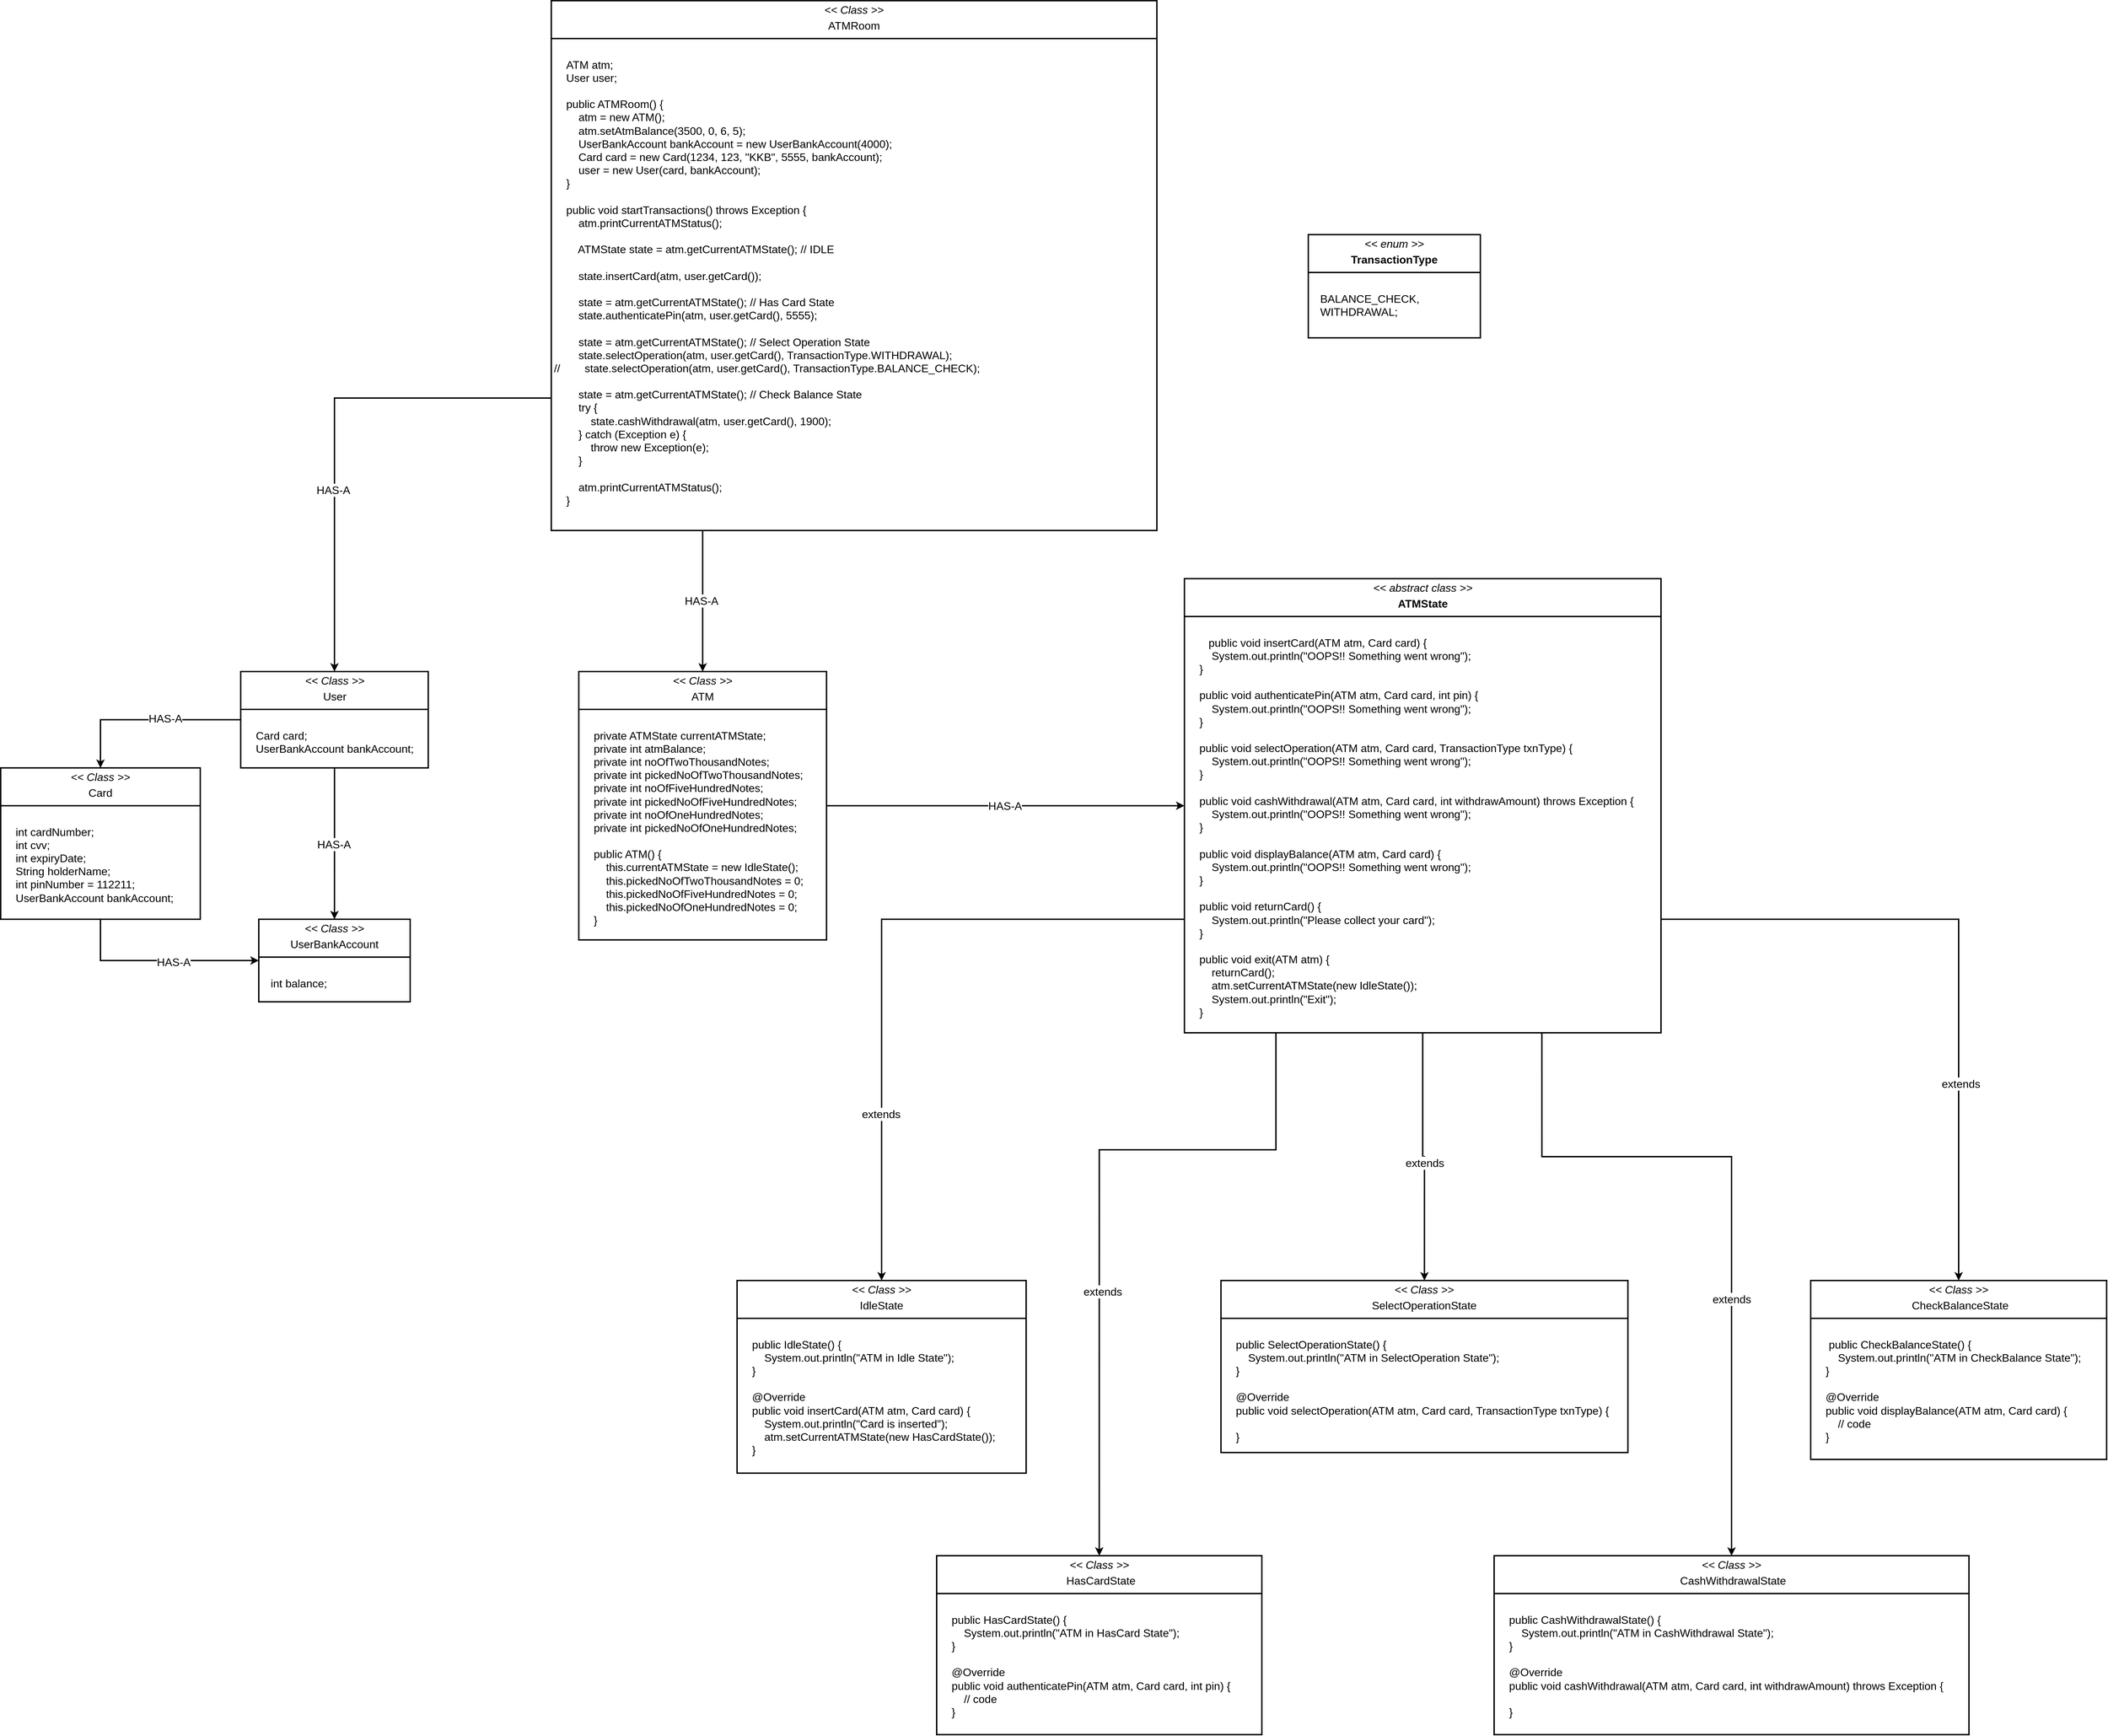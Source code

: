 <mxfile version="26.0.14">
  <diagram name="Page-1" id="IYtyh0dwqmE-jWeg31vf">
    <mxGraphModel dx="4930" dy="4690" grid="1" gridSize="10" guides="1" tooltips="1" connect="1" arrows="1" fold="1" page="1" pageScale="1" pageWidth="850" pageHeight="1100" math="0" shadow="0">
      <root>
        <mxCell id="0" />
        <mxCell id="1" parent="0" />
        <mxCell id="jrWQVswkcVP5t1bEW9uw-39" style="edgeStyle=orthogonalEdgeStyle;rounded=0;orthogonalLoop=1;jettySize=auto;html=1;exitX=1;exitY=0.75;exitDx=0;exitDy=0;strokeWidth=2;fontSize=16;" edge="1" parent="1" source="jrWQVswkcVP5t1bEW9uw-1" target="jrWQVswkcVP5t1bEW9uw-33">
          <mxGeometry relative="1" as="geometry">
            <mxPoint x="2260" y="-90" as="targetPoint" />
          </mxGeometry>
        </mxCell>
        <mxCell id="jrWQVswkcVP5t1bEW9uw-40" value="&lt;span&gt;extends&lt;/span&gt;" style="edgeLabel;html=1;align=center;verticalAlign=middle;resizable=0;points=[];fontSize=16;" vertex="1" connectable="0" parent="jrWQVswkcVP5t1bEW9uw-39">
          <mxGeometry x="0.401" y="3" relative="1" as="geometry">
            <mxPoint y="1" as="offset" />
          </mxGeometry>
        </mxCell>
        <mxCell id="jrWQVswkcVP5t1bEW9uw-1" value="&lt;p style=&quot;margin: 4px 0px 0px; text-align: center;&quot;&gt;&lt;span style=&quot;background-color: initial;&quot;&gt;&lt;font&gt;&lt;i&gt;&amp;lt;&amp;lt; abstract class&amp;nbsp;&amp;gt;&amp;gt;&lt;/i&gt;&lt;/font&gt;&lt;/span&gt;&lt;/p&gt;&lt;p style=&quot;margin: 4px 0px 0px; text-align: center;&quot;&gt;&lt;b&gt;ATMState&lt;/b&gt;&lt;/p&gt;&lt;hr style=&quot;border-style: solid;&quot;&gt;&lt;p style=&quot;margin: 0px 0px 0px 4px;&quot;&gt;&lt;font&gt;&lt;br&gt;&lt;/font&gt;&lt;/p&gt;&lt;p style=&quot;margin: 0px 0px 0px 4px;&quot;&gt;&amp;nbsp; &amp;nbsp;&lt;span style=&quot;background-color: transparent;&quot;&gt;&amp;nbsp;&lt;/span&gt;&lt;span style=&quot;background-color: transparent;&quot;&gt;&amp;nbsp; &amp;nbsp;public void insertCard(ATM atm, Card card) {&lt;/span&gt;&lt;span style=&quot;background-color: transparent;&quot;&gt;&lt;br&gt;&lt;/span&gt;&lt;/p&gt;&lt;p style=&quot;margin: 0px 0px 0px 4px;&quot;&gt;&amp;nbsp; &amp;nbsp; &amp;nbsp; &amp;nbsp; System.out.println(&quot;OOPS!! Something went wrong&quot;);&lt;/p&gt;&lt;p style=&quot;margin: 0px 0px 0px 4px;&quot;&gt;&amp;nbsp; &amp;nbsp; }&lt;/p&gt;&lt;p style=&quot;margin: 0px 0px 0px 4px;&quot;&gt;&lt;br&gt;&lt;/p&gt;&lt;p style=&quot;margin: 0px 0px 0px 4px;&quot;&gt;&amp;nbsp; &amp;nbsp; public void authenticatePin(ATM atm, Card card, int pin) {&lt;/p&gt;&lt;p style=&quot;margin: 0px 0px 0px 4px;&quot;&gt;&amp;nbsp; &amp;nbsp; &amp;nbsp; &amp;nbsp; System.out.println(&quot;OOPS!! Something went wrong&quot;);&lt;/p&gt;&lt;p style=&quot;margin: 0px 0px 0px 4px;&quot;&gt;&amp;nbsp; &amp;nbsp; }&lt;/p&gt;&lt;p style=&quot;margin: 0px 0px 0px 4px;&quot;&gt;&lt;br&gt;&lt;/p&gt;&lt;p style=&quot;margin: 0px 0px 0px 4px;&quot;&gt;&amp;nbsp; &amp;nbsp; public void selectOperation(ATM atm, Card card, TransactionType txnType) {&lt;/p&gt;&lt;p style=&quot;margin: 0px 0px 0px 4px;&quot;&gt;&amp;nbsp; &amp;nbsp; &amp;nbsp; &amp;nbsp; System.out.println(&quot;OOPS!! Something went wrong&quot;);&lt;/p&gt;&lt;p style=&quot;margin: 0px 0px 0px 4px;&quot;&gt;&amp;nbsp; &amp;nbsp; }&lt;/p&gt;&lt;p style=&quot;margin: 0px 0px 0px 4px;&quot;&gt;&lt;br&gt;&lt;/p&gt;&lt;p style=&quot;margin: 0px 0px 0px 4px;&quot;&gt;&amp;nbsp; &amp;nbsp; public void cashWithdrawal(ATM atm, Card card, int withdrawAmount) throws Exception {&lt;/p&gt;&lt;p style=&quot;margin: 0px 0px 0px 4px;&quot;&gt;&amp;nbsp; &amp;nbsp; &amp;nbsp; &amp;nbsp; System.out.println(&quot;OOPS!! Something went wrong&quot;);&lt;/p&gt;&lt;p style=&quot;margin: 0px 0px 0px 4px;&quot;&gt;&amp;nbsp; &amp;nbsp; }&lt;/p&gt;&lt;p style=&quot;margin: 0px 0px 0px 4px;&quot;&gt;&lt;br&gt;&lt;/p&gt;&lt;p style=&quot;margin: 0px 0px 0px 4px;&quot;&gt;&amp;nbsp; &amp;nbsp; public void displayBalance(ATM atm, Card card) {&lt;/p&gt;&lt;p style=&quot;margin: 0px 0px 0px 4px;&quot;&gt;&amp;nbsp; &amp;nbsp; &amp;nbsp; &amp;nbsp; System.out.println(&quot;OOPS!! Something went wrong&quot;);&lt;/p&gt;&lt;p style=&quot;margin: 0px 0px 0px 4px;&quot;&gt;&amp;nbsp; &amp;nbsp; }&lt;/p&gt;&lt;p style=&quot;margin: 0px 0px 0px 4px;&quot;&gt;&lt;br&gt;&lt;/p&gt;&lt;p style=&quot;margin: 0px 0px 0px 4px;&quot;&gt;&amp;nbsp; &amp;nbsp; public void returnCard() {&lt;/p&gt;&lt;p style=&quot;margin: 0px 0px 0px 4px;&quot;&gt;&amp;nbsp; &amp;nbsp; &amp;nbsp; &amp;nbsp; System.out.println(&quot;Please collect your card&quot;);&lt;/p&gt;&lt;p style=&quot;margin: 0px 0px 0px 4px;&quot;&gt;&amp;nbsp; &amp;nbsp; }&lt;/p&gt;&lt;p style=&quot;margin: 0px 0px 0px 4px;&quot;&gt;&lt;br&gt;&lt;/p&gt;&lt;p style=&quot;margin: 0px 0px 0px 4px;&quot;&gt;&amp;nbsp; &amp;nbsp; public void exit(ATM atm) {&lt;/p&gt;&lt;p style=&quot;margin: 0px 0px 0px 4px;&quot;&gt;&amp;nbsp; &amp;nbsp; &amp;nbsp; &amp;nbsp; returnCard();&lt;/p&gt;&lt;p style=&quot;margin: 0px 0px 0px 4px;&quot;&gt;&amp;nbsp; &amp;nbsp; &amp;nbsp; &amp;nbsp; atm.setCurrentATMState(new IdleState());&lt;/p&gt;&lt;p style=&quot;margin: 0px 0px 0px 4px;&quot;&gt;&amp;nbsp; &amp;nbsp; &amp;nbsp; &amp;nbsp; System.out.println(&quot;Exit&quot;);&lt;/p&gt;&lt;p style=&quot;margin: 0px 0px 0px 4px;&quot;&gt;&amp;nbsp; &amp;nbsp; }&lt;/p&gt;" style="verticalAlign=top;align=left;overflow=fill;html=1;whiteSpace=wrap;strokeWidth=2;fontSize=16;fillColor=none;spacing=2;" vertex="1" parent="1">
          <mxGeometry x="1090" y="-1020" width="692.5" height="660" as="geometry" />
        </mxCell>
        <mxCell id="jrWQVswkcVP5t1bEW9uw-2" style="edgeStyle=orthogonalEdgeStyle;rounded=0;orthogonalLoop=1;jettySize=auto;html=1;exitX=0;exitY=0.75;exitDx=0;exitDy=0;fontSize=16;strokeWidth=2;entryX=0.5;entryY=0;entryDx=0;entryDy=0;" edge="1" parent="1" source="jrWQVswkcVP5t1bEW9uw-1" target="jrWQVswkcVP5t1bEW9uw-4">
          <mxGeometry relative="1" as="geometry">
            <mxPoint x="830" y="-250" as="targetPoint" />
          </mxGeometry>
        </mxCell>
        <mxCell id="jrWQVswkcVP5t1bEW9uw-3" value="extends" style="edgeLabel;html=1;align=center;verticalAlign=middle;resizable=0;points=[];fontSize=16;" vertex="1" connectable="0" parent="jrWQVswkcVP5t1bEW9uw-2">
          <mxGeometry x="0.498" y="-1" relative="1" as="geometry">
            <mxPoint as="offset" />
          </mxGeometry>
        </mxCell>
        <mxCell id="jrWQVswkcVP5t1bEW9uw-4" value="&lt;p style=&quot;margin: 4px 0px 0px; text-align: center;&quot;&gt;&lt;span style=&quot;background-color: initial;&quot;&gt;&lt;font&gt;&lt;i&gt;&amp;lt;&amp;lt; Class &amp;gt;&amp;gt;&lt;/i&gt;&lt;/font&gt;&lt;/span&gt;&lt;/p&gt;&lt;p style=&quot;margin: 4px 0px 0px; text-align: center;&quot;&gt;IdleState&lt;/p&gt;&lt;hr style=&quot;border-style: solid;&quot;&gt;&lt;p style=&quot;margin: 0px 0px 0px 4px;&quot;&gt;&lt;font&gt;&lt;br&gt;&lt;/font&gt;&lt;/p&gt;&lt;p style=&quot;margin: 0px 0px 0px 4px;&quot;&gt;&amp;nbsp; &amp;nbsp;&amp;nbsp;&lt;span style=&quot;background-color: transparent;&quot;&gt;public IdleState() {&lt;/span&gt;&lt;/p&gt;&lt;p style=&quot;margin: 0px 0px 0px 4px;&quot;&gt;&amp;nbsp; &amp;nbsp; &amp;nbsp; &amp;nbsp; System.out.println(&quot;ATM in Idle State&quot;);&lt;/p&gt;&lt;p style=&quot;margin: 0px 0px 0px 4px;&quot;&gt;&amp;nbsp; &amp;nbsp; }&lt;/p&gt;&lt;p style=&quot;margin: 0px 0px 0px 4px;&quot;&gt;&lt;br&gt;&lt;/p&gt;&lt;p style=&quot;margin: 0px 0px 0px 4px;&quot;&gt;&amp;nbsp; &amp;nbsp; @Override&lt;/p&gt;&lt;p style=&quot;margin: 0px 0px 0px 4px;&quot;&gt;&amp;nbsp; &amp;nbsp; public void insertCard(ATM atm, Card card) {&lt;/p&gt;&lt;p style=&quot;margin: 0px 0px 0px 4px;&quot;&gt;&amp;nbsp; &amp;nbsp; &amp;nbsp; &amp;nbsp; System.out.println(&quot;Card is inserted&quot;);&lt;/p&gt;&lt;p style=&quot;margin: 0px 0px 0px 4px;&quot;&gt;&amp;nbsp; &amp;nbsp; &amp;nbsp; &amp;nbsp; atm.setCurrentATMState(new HasCardState());&lt;/p&gt;&lt;p style=&quot;margin: 0px 0px 0px 4px;&quot;&gt;&amp;nbsp; &amp;nbsp; }&lt;/p&gt;" style="verticalAlign=top;align=left;overflow=fill;html=1;whiteSpace=wrap;strokeWidth=2;fontSize=16;fillColor=none;spacing=2;" vertex="1" parent="1">
          <mxGeometry x="440" width="420" height="280" as="geometry" />
        </mxCell>
        <mxCell id="jrWQVswkcVP5t1bEW9uw-5" style="edgeStyle=orthogonalEdgeStyle;rounded=0;orthogonalLoop=1;jettySize=auto;html=1;fontSize=16;strokeWidth=2;exitX=0.25;exitY=1;exitDx=0;exitDy=0;entryX=0.5;entryY=0;entryDx=0;entryDy=0;" edge="1" parent="1" source="jrWQVswkcVP5t1bEW9uw-1" target="jrWQVswkcVP5t1bEW9uw-7">
          <mxGeometry relative="1" as="geometry">
            <Array as="points">
              <mxPoint x="1223" y="-190" />
              <mxPoint x="966" y="-190" />
            </Array>
            <mxPoint x="1180" as="targetPoint" />
          </mxGeometry>
        </mxCell>
        <mxCell id="jrWQVswkcVP5t1bEW9uw-6" value="extends" style="edgeLabel;html=1;align=center;verticalAlign=middle;resizable=0;points=[];fontSize=16;" vertex="1" connectable="0" parent="jrWQVswkcVP5t1bEW9uw-5">
          <mxGeometry x="0.265" y="4" relative="1" as="geometry">
            <mxPoint y="4" as="offset" />
          </mxGeometry>
        </mxCell>
        <mxCell id="jrWQVswkcVP5t1bEW9uw-7" value="&lt;p style=&quot;margin: 4px 0px 0px; text-align: center;&quot;&gt;&lt;span style=&quot;background-color: initial;&quot;&gt;&lt;font&gt;&lt;i&gt;&amp;lt;&amp;lt; Class &amp;gt;&amp;gt;&lt;/i&gt;&lt;/font&gt;&lt;/span&gt;&lt;/p&gt;&lt;p style=&quot;margin: 4px 0px 0px; text-align: center;&quot;&gt;&amp;nbsp;HasCardState&lt;/p&gt;&lt;hr style=&quot;border-style: solid;&quot;&gt;&lt;p style=&quot;margin: 0px 0px 0px 4px;&quot;&gt;&lt;font&gt;&lt;br&gt;&lt;/font&gt;&lt;/p&gt;&lt;p style=&quot;margin: 0px 0px 0px 4px;&quot;&gt;&amp;nbsp; &amp;nbsp;&amp;nbsp;&lt;span style=&quot;background-color: transparent;&quot;&gt;public HasCardState() {&lt;/span&gt;&lt;br&gt;&lt;/p&gt;&lt;p style=&quot;margin: 0px 0px 0px 4px;&quot;&gt;&amp;nbsp; &amp;nbsp; &amp;nbsp; &amp;nbsp; System.out.println(&quot;ATM in HasCard State&quot;);&lt;/p&gt;&lt;p style=&quot;margin: 0px 0px 0px 4px;&quot;&gt;&amp;nbsp; &amp;nbsp; }&lt;/p&gt;&lt;p style=&quot;margin: 0px 0px 0px 4px;&quot;&gt;&lt;br&gt;&lt;/p&gt;&lt;p style=&quot;margin: 0px 0px 0px 4px;&quot;&gt;&amp;nbsp; &amp;nbsp; @Override&lt;/p&gt;&lt;p style=&quot;margin: 0px 0px 0px 4px;&quot;&gt;&amp;nbsp; &amp;nbsp; public void authenticatePin(ATM atm, Card card, int pin) {&lt;/p&gt;&lt;p style=&quot;margin: 0px 0px 0px 4px;&quot;&gt;&amp;nbsp; &amp;nbsp; &amp;nbsp; &amp;nbsp; // code&lt;/p&gt;&lt;p style=&quot;margin: 0px 0px 0px 4px;&quot;&gt;&amp;nbsp; &amp;nbsp; }&lt;/p&gt;" style="verticalAlign=top;align=left;overflow=fill;html=1;whiteSpace=wrap;strokeWidth=2;fontSize=16;fillColor=none;spacing=2;" vertex="1" parent="1">
          <mxGeometry x="730" y="400" width="472.5" height="260" as="geometry" />
        </mxCell>
        <mxCell id="jrWQVswkcVP5t1bEW9uw-8" style="edgeStyle=orthogonalEdgeStyle;rounded=0;orthogonalLoop=1;jettySize=auto;html=1;entryX=0.5;entryY=0;entryDx=0;entryDy=0;fontSize=16;strokeWidth=2;" edge="1" parent="1" source="jrWQVswkcVP5t1bEW9uw-1" target="jrWQVswkcVP5t1bEW9uw-10">
          <mxGeometry relative="1" as="geometry">
            <mxPoint x="1320" y="-160" as="sourcePoint" />
          </mxGeometry>
        </mxCell>
        <mxCell id="jrWQVswkcVP5t1bEW9uw-9" value="extends" style="edgeLabel;html=1;align=center;verticalAlign=middle;resizable=0;points=[];fontSize=16;" vertex="1" connectable="0" parent="jrWQVswkcVP5t1bEW9uw-8">
          <mxGeometry x="0.052" relative="1" as="geometry">
            <mxPoint y="1" as="offset" />
          </mxGeometry>
        </mxCell>
        <mxCell id="jrWQVswkcVP5t1bEW9uw-10" value="&lt;p style=&quot;margin: 4px 0px 0px; text-align: center;&quot;&gt;&lt;span style=&quot;background-color: initial;&quot;&gt;&lt;font&gt;&lt;i&gt;&amp;lt;&amp;lt; Class &amp;gt;&amp;gt;&lt;/i&gt;&lt;/font&gt;&lt;/span&gt;&lt;/p&gt;&lt;p style=&quot;margin: 4px 0px 0px; text-align: center;&quot;&gt;SelectOperationState&lt;/p&gt;&lt;hr style=&quot;border-style: solid;&quot;&gt;&lt;p style=&quot;margin: 0px 0px 0px 4px;&quot;&gt;&lt;font&gt;&lt;br&gt;&lt;/font&gt;&lt;/p&gt;&lt;p style=&quot;margin: 0px 0px 0px 4px;&quot;&gt;&amp;nbsp; &amp;nbsp;&lt;span style=&quot;background-color: transparent;&quot;&gt;&amp;nbsp;public SelectOperationState() {&lt;/span&gt;&lt;/p&gt;&lt;p style=&quot;margin: 0px 0px 0px 4px;&quot;&gt;&amp;nbsp; &amp;nbsp; &amp;nbsp; &amp;nbsp; System.out.println(&quot;ATM in SelectOperation State&quot;);&lt;/p&gt;&lt;p style=&quot;margin: 0px 0px 0px 4px;&quot;&gt;&amp;nbsp; &amp;nbsp; }&lt;/p&gt;&lt;p style=&quot;margin: 0px 0px 0px 4px;&quot;&gt;&lt;span style=&quot;background-color: transparent; color: light-dark(rgb(0, 0, 0), rgb(255, 255, 255));&quot;&gt;&lt;br&gt;&lt;/span&gt;&lt;/p&gt;&lt;p style=&quot;margin: 0px 0px 0px 4px;&quot;&gt;&lt;span style=&quot;background-color: transparent; color: light-dark(rgb(0, 0, 0), rgb(255, 255, 255));&quot;&gt;&amp;nbsp; &amp;nbsp; @Override&lt;/span&gt;&lt;/p&gt;&lt;p style=&quot;margin: 0px 0px 0px 4px;&quot;&gt;&amp;nbsp; &amp;nbsp; public void selectOperation(ATM atm, Card card, TransactionType txnType) {&lt;/p&gt;&lt;p style=&quot;margin: 0px 0px 0px 4px;&quot;&gt;&lt;br&gt;&lt;/p&gt;&lt;p style=&quot;margin: 0px 0px 0px 4px;&quot;&gt;&amp;nbsp; &amp;nbsp; }&lt;/p&gt;" style="verticalAlign=top;align=left;overflow=fill;html=1;whiteSpace=wrap;strokeWidth=2;fontSize=16;fillColor=none;spacing=2;" vertex="1" parent="1">
          <mxGeometry x="1143.13" width="591.25" height="250" as="geometry" />
        </mxCell>
        <mxCell id="jrWQVswkcVP5t1bEW9uw-11" style="edgeStyle=orthogonalEdgeStyle;rounded=0;orthogonalLoop=1;jettySize=auto;html=1;fontSize=16;strokeWidth=2;exitX=0.75;exitY=1;exitDx=0;exitDy=0;entryX=0.5;entryY=0;entryDx=0;entryDy=0;" edge="1" parent="1" source="jrWQVswkcVP5t1bEW9uw-1" target="jrWQVswkcVP5t1bEW9uw-13">
          <mxGeometry relative="1" as="geometry">
            <Array as="points">
              <mxPoint x="1654" y="-180" />
              <mxPoint x="1890" y="-180" />
            </Array>
            <mxPoint x="2070" y="-220" as="targetPoint" />
          </mxGeometry>
        </mxCell>
        <mxCell id="jrWQVswkcVP5t1bEW9uw-12" value="extends" style="edgeLabel;html=1;align=center;verticalAlign=middle;resizable=0;points=[];fontSize=16;" vertex="1" connectable="0" parent="jrWQVswkcVP5t1bEW9uw-11">
          <mxGeometry x="0.279" relative="1" as="geometry">
            <mxPoint as="offset" />
          </mxGeometry>
        </mxCell>
        <mxCell id="jrWQVswkcVP5t1bEW9uw-13" value="&lt;p style=&quot;margin: 4px 0px 0px; text-align: center;&quot;&gt;&lt;span style=&quot;background-color: initial;&quot;&gt;&lt;font&gt;&lt;i&gt;&amp;lt;&amp;lt; Class &amp;gt;&amp;gt;&lt;/i&gt;&lt;/font&gt;&lt;/span&gt;&lt;/p&gt;&lt;p style=&quot;margin: 4px 0px 0px; text-align: center;&quot;&gt;&amp;nbsp;CashWithdrawalState&lt;/p&gt;&lt;hr style=&quot;border-style: solid;&quot;&gt;&lt;p style=&quot;margin: 0px 0px 0px 4px;&quot;&gt;&lt;font&gt;&lt;br&gt;&lt;/font&gt;&lt;/p&gt;&lt;p style=&quot;margin: 0px 0px 0px 4px;&quot;&gt;&amp;nbsp; &amp;nbsp; public CashWithdrawalState() {&lt;/p&gt;&lt;p style=&quot;margin: 0px 0px 0px 4px;&quot;&gt;&amp;nbsp; &amp;nbsp; &amp;nbsp; &amp;nbsp; System.out.println(&quot;ATM in CashWithdrawal State&quot;);&lt;/p&gt;&lt;p style=&quot;margin: 0px 0px 0px 4px;&quot;&gt;&amp;nbsp; &amp;nbsp; }&lt;/p&gt;&lt;p style=&quot;margin: 0px 0px 0px 4px;&quot;&gt;&lt;br&gt;&lt;/p&gt;&lt;p style=&quot;margin: 0px 0px 0px 4px;&quot;&gt;&amp;nbsp; &amp;nbsp;&amp;nbsp;&lt;span style=&quot;background-color: transparent;&quot;&gt;@Override&lt;/span&gt;&lt;/p&gt;&lt;p style=&quot;margin: 0px 0px 0px 4px;&quot;&gt;&amp;nbsp; &amp;nbsp; public void cashWithdrawal(ATM atm, Card card, int withdrawAmount) throws Exception {&amp;nbsp;&lt;/p&gt;&lt;p style=&quot;margin: 0px 0px 0px 4px;&quot;&gt;&amp;nbsp; &amp;nbsp;&amp;nbsp;&lt;/p&gt;&lt;p style=&quot;margin: 0px 0px 0px 4px;&quot;&gt;&amp;nbsp; &amp;nbsp; }&lt;/p&gt;&lt;div&gt;&lt;br&gt;&lt;/div&gt;" style="verticalAlign=top;align=left;overflow=fill;html=1;whiteSpace=wrap;strokeWidth=2;fontSize=16;fillColor=none;spacing=2;" vertex="1" parent="1">
          <mxGeometry x="1540" y="400" width="690" height="260" as="geometry" />
        </mxCell>
        <mxCell id="jrWQVswkcVP5t1bEW9uw-14" value="&lt;p style=&quot;margin: 4px 0px 0px; text-align: center;&quot;&gt;&lt;span style=&quot;background-color: initial;&quot;&gt;&lt;font&gt;&lt;i&gt;&amp;lt;&amp;lt; enum &amp;gt;&amp;gt;&lt;/i&gt;&lt;/font&gt;&lt;/span&gt;&lt;/p&gt;&lt;p style=&quot;margin: 4px 0px 0px; text-align: center;&quot;&gt;&lt;b&gt;TransactionType&lt;/b&gt;&lt;/p&gt;&lt;hr style=&quot;border-style: solid;&quot;&gt;&lt;p style=&quot;margin: 0px 0px 0px 4px;&quot;&gt;&lt;font&gt;&lt;br&gt;&lt;/font&gt;&lt;/p&gt;&lt;p style=&quot;margin: 0px 0px 0px 4px;&quot;&gt;&lt;span style=&quot;background-color: transparent;&quot;&gt;&amp;nbsp;&amp;nbsp;&lt;/span&gt;&lt;span style=&quot;background-color: transparent;&quot;&gt;&amp;nbsp;BALANCE_CHECK,&lt;/span&gt;&lt;/p&gt;&lt;p style=&quot;margin: 0px 0px 0px 4px;&quot;&gt;&amp;nbsp; &amp;nbsp;WITHDRAWAL;&lt;/p&gt;&lt;p style=&quot;margin: 0px 0px 0px 4px;&quot;&gt;&lt;span style=&quot;background-color: transparent;&quot;&gt;&lt;br&gt;&lt;/span&gt;&lt;/p&gt;&lt;p style=&quot;margin: 0px 0px 0px 4px;&quot;&gt;&lt;/p&gt;" style="verticalAlign=top;align=left;overflow=fill;html=1;whiteSpace=wrap;strokeWidth=2;fontSize=16;fillColor=none;spacing=2;" vertex="1" parent="1">
          <mxGeometry x="1270" y="-1520" width="250" height="150" as="geometry" />
        </mxCell>
        <mxCell id="jrWQVswkcVP5t1bEW9uw-17" value="&lt;p style=&quot;margin: 4px 0px 0px; text-align: center;&quot;&gt;&lt;span style=&quot;background-color: initial;&quot;&gt;&lt;font&gt;&lt;i&gt;&amp;lt;&amp;lt; Class &amp;gt;&amp;gt;&lt;/i&gt;&lt;/font&gt;&lt;/span&gt;&lt;/p&gt;&lt;p style=&quot;margin: 4px 0px 0px; text-align: center;&quot;&gt;UserBankAccount&lt;/p&gt;&lt;hr style=&quot;border-style: solid;&quot;&gt;&lt;p style=&quot;margin: 0px 0px 0px 4px;&quot;&gt;&lt;font&gt;&lt;br&gt;&lt;/font&gt;&lt;/p&gt;&lt;p style=&quot;margin: 0px 0px 0px 4px;&quot;&gt;&amp;nbsp; &amp;nbsp;&lt;span style=&quot;background-color: transparent;&quot;&gt;int balance;&lt;/span&gt;&lt;/p&gt;" style="verticalAlign=top;align=left;overflow=fill;html=1;whiteSpace=wrap;strokeWidth=2;fontSize=16;fillColor=none;spacing=2;" vertex="1" parent="1">
          <mxGeometry x="-255" y="-525" width="220" height="120" as="geometry" />
        </mxCell>
        <mxCell id="jrWQVswkcVP5t1bEW9uw-18" style="edgeStyle=orthogonalEdgeStyle;rounded=0;orthogonalLoop=1;jettySize=auto;html=1;entryX=0.5;entryY=0;entryDx=0;entryDy=0;fontSize=16;strokeWidth=2;" edge="1" parent="1" source="jrWQVswkcVP5t1bEW9uw-20" target="jrWQVswkcVP5t1bEW9uw-17">
          <mxGeometry relative="1" as="geometry" />
        </mxCell>
        <mxCell id="jrWQVswkcVP5t1bEW9uw-19" value="HAS-A" style="edgeLabel;html=1;align=center;verticalAlign=middle;resizable=0;points=[];fontSize=16;" vertex="1" connectable="0" parent="jrWQVswkcVP5t1bEW9uw-18">
          <mxGeometry x="0.004" y="-1" relative="1" as="geometry">
            <mxPoint as="offset" />
          </mxGeometry>
        </mxCell>
        <mxCell id="jrWQVswkcVP5t1bEW9uw-37" style="edgeStyle=orthogonalEdgeStyle;rounded=0;orthogonalLoop=1;jettySize=auto;html=1;entryX=0.5;entryY=0;entryDx=0;entryDy=0;fontSize=16;strokeWidth=2;" edge="1" parent="1" source="jrWQVswkcVP5t1bEW9uw-20" target="jrWQVswkcVP5t1bEW9uw-34">
          <mxGeometry relative="1" as="geometry" />
        </mxCell>
        <mxCell id="jrWQVswkcVP5t1bEW9uw-46" value="HAS-A" style="edgeLabel;html=1;align=center;verticalAlign=middle;resizable=0;points=[];fontSize=16;" vertex="1" connectable="0" parent="jrWQVswkcVP5t1bEW9uw-37">
          <mxGeometry x="-0.196" y="-2" relative="1" as="geometry">
            <mxPoint as="offset" />
          </mxGeometry>
        </mxCell>
        <mxCell id="jrWQVswkcVP5t1bEW9uw-20" value="&lt;p style=&quot;margin: 4px 0px 0px; text-align: center;&quot;&gt;&lt;span style=&quot;background-color: initial;&quot;&gt;&lt;font&gt;&lt;i&gt;&amp;lt;&amp;lt; Class &amp;gt;&amp;gt;&lt;/i&gt;&lt;/font&gt;&lt;/span&gt;&lt;/p&gt;&lt;p style=&quot;margin: 4px 0px 0px; text-align: center;&quot;&gt;User&lt;/p&gt;&lt;hr style=&quot;border-style: solid;&quot;&gt;&lt;p style=&quot;margin: 0px 0px 0px 4px;&quot;&gt;&lt;font&gt;&lt;br&gt;&lt;/font&gt;&lt;/p&gt;&lt;p style=&quot;margin: 0px 0px 0px 4px;&quot;&gt;&lt;span style=&quot;background-color: transparent; color: light-dark(rgb(0, 0, 0), rgb(255, 255, 255));&quot;&gt;&amp;nbsp; &amp;nbsp;&amp;nbsp;&lt;/span&gt;&lt;span style=&quot;background-color: transparent;&quot;&gt;Card card;&lt;/span&gt;&lt;/p&gt;&lt;p style=&quot;margin: 0px 0px 0px 4px;&quot;&gt;&amp;nbsp; &amp;nbsp; UserBankAccount bankAccount;&lt;/p&gt;" style="verticalAlign=top;align=left;overflow=fill;html=1;whiteSpace=wrap;strokeWidth=2;fontSize=16;fillColor=none;spacing=2;" vertex="1" parent="1">
          <mxGeometry x="-281.25" y="-885" width="272.5" height="140" as="geometry" />
        </mxCell>
        <mxCell id="jrWQVswkcVP5t1bEW9uw-22" style="edgeStyle=orthogonalEdgeStyle;rounded=0;orthogonalLoop=1;jettySize=auto;html=1;entryX=0;entryY=0.5;entryDx=0;entryDy=0;fontSize=16;strokeWidth=2;" edge="1" parent="1" source="jrWQVswkcVP5t1bEW9uw-26" target="jrWQVswkcVP5t1bEW9uw-1">
          <mxGeometry relative="1" as="geometry" />
        </mxCell>
        <mxCell id="jrWQVswkcVP5t1bEW9uw-23" value="HAS-A" style="edgeLabel;html=1;align=center;verticalAlign=middle;resizable=0;points=[];fontSize=16;" vertex="1" connectable="0" parent="jrWQVswkcVP5t1bEW9uw-22">
          <mxGeometry x="-0.006" y="-3" relative="1" as="geometry">
            <mxPoint y="-3" as="offset" />
          </mxGeometry>
        </mxCell>
        <mxCell id="jrWQVswkcVP5t1bEW9uw-26" value="&lt;p style=&quot;margin: 4px 0px 0px; text-align: center;&quot;&gt;&lt;span style=&quot;background-color: initial;&quot;&gt;&lt;font&gt;&lt;i&gt;&amp;lt;&amp;lt; Class &amp;gt;&amp;gt;&lt;/i&gt;&lt;/font&gt;&lt;/span&gt;&lt;/p&gt;&lt;p style=&quot;margin: 4px 0px 0px; text-align: center;&quot;&gt;ATM&lt;/p&gt;&lt;hr style=&quot;border-style: solid;&quot;&gt;&lt;p style=&quot;margin: 0px 0px 0px 4px;&quot;&gt;&lt;font&gt;&lt;br&gt;&lt;/font&gt;&lt;/p&gt;&lt;p style=&quot;margin: 0px 0px 0px 4px;&quot;&gt;&lt;span style=&quot;background-color: transparent; color: light-dark(rgb(0, 0, 0), rgb(255, 255, 255));&quot;&gt;&amp;nbsp; &amp;nbsp;&lt;/span&gt;&lt;span style=&quot;background-color: transparent;&quot;&gt;&amp;nbsp;&lt;/span&gt;&lt;span style=&quot;background-color: transparent;&quot;&gt;private ATMState currentATMState;&lt;/span&gt;&lt;/p&gt;&lt;p style=&quot;margin: 0px 0px 0px 4px;&quot;&gt;&amp;nbsp; &amp;nbsp; private int atmBalance;&lt;/p&gt;&lt;p style=&quot;margin: 0px 0px 0px 4px;&quot;&gt;&amp;nbsp; &amp;nbsp; private int noOfTwoThousandNotes;&lt;/p&gt;&lt;p style=&quot;margin: 0px 0px 0px 4px;&quot;&gt;&amp;nbsp; &amp;nbsp; private int pickedNoOfTwoThousandNotes;&lt;/p&gt;&lt;p style=&quot;margin: 0px 0px 0px 4px;&quot;&gt;&amp;nbsp; &amp;nbsp; private int noOfFiveHundredNotes;&lt;/p&gt;&lt;p style=&quot;margin: 0px 0px 0px 4px;&quot;&gt;&amp;nbsp; &amp;nbsp; private int pickedNoOfFiveHundredNotes;&lt;/p&gt;&lt;p style=&quot;margin: 0px 0px 0px 4px;&quot;&gt;&amp;nbsp; &amp;nbsp; private int noOfOneHundredNotes;&lt;/p&gt;&lt;p style=&quot;margin: 0px 0px 0px 4px;&quot;&gt;&amp;nbsp; &amp;nbsp; private int pickedNoOfOneHundredNotes;&lt;/p&gt;&lt;p style=&quot;margin: 0px 0px 0px 4px;&quot;&gt;&lt;br&gt;&lt;/p&gt;&lt;p style=&quot;margin: 0px 0px 0px 4px;&quot;&gt;&amp;nbsp; &amp;nbsp; public ATM() {&lt;/p&gt;&lt;p style=&quot;margin: 0px 0px 0px 4px;&quot;&gt;&amp;nbsp; &amp;nbsp; &amp;nbsp; &amp;nbsp; this.currentATMState = new IdleState();&lt;/p&gt;&lt;p style=&quot;margin: 0px 0px 0px 4px;&quot;&gt;&amp;nbsp; &amp;nbsp; &amp;nbsp; &amp;nbsp; this.pickedNoOfTwoThousandNotes = 0;&lt;/p&gt;&lt;p style=&quot;margin: 0px 0px 0px 4px;&quot;&gt;&amp;nbsp; &amp;nbsp; &amp;nbsp; &amp;nbsp; this.pickedNoOfFiveHundredNotes = 0;&lt;/p&gt;&lt;p style=&quot;margin: 0px 0px 0px 4px;&quot;&gt;&amp;nbsp; &amp;nbsp; &amp;nbsp; &amp;nbsp; this.pickedNoOfOneHundredNotes = 0;&lt;/p&gt;&lt;p style=&quot;margin: 0px 0px 0px 4px;&quot;&gt;&amp;nbsp; &amp;nbsp; }&lt;/p&gt;" style="verticalAlign=top;align=left;overflow=fill;html=1;whiteSpace=wrap;strokeWidth=2;fontSize=16;fillColor=none;spacing=2;" vertex="1" parent="1">
          <mxGeometry x="210" y="-885" width="360" height="390" as="geometry" />
        </mxCell>
        <mxCell id="jrWQVswkcVP5t1bEW9uw-42" style="edgeStyle=orthogonalEdgeStyle;rounded=0;orthogonalLoop=1;jettySize=auto;html=1;entryX=0.5;entryY=0;entryDx=0;entryDy=0;exitX=0.25;exitY=1;exitDx=0;exitDy=0;strokeWidth=2;fontSize=16;" edge="1" parent="1" source="jrWQVswkcVP5t1bEW9uw-29" target="jrWQVswkcVP5t1bEW9uw-26">
          <mxGeometry relative="1" as="geometry" />
        </mxCell>
        <mxCell id="jrWQVswkcVP5t1bEW9uw-48" value="HAS-A" style="edgeLabel;html=1;align=center;verticalAlign=middle;resizable=0;points=[];fontSize=16;" vertex="1" connectable="0" parent="jrWQVswkcVP5t1bEW9uw-42">
          <mxGeometry x="-0.01" y="-2" relative="1" as="geometry">
            <mxPoint as="offset" />
          </mxGeometry>
        </mxCell>
        <mxCell id="jrWQVswkcVP5t1bEW9uw-44" style="edgeStyle=orthogonalEdgeStyle;rounded=0;orthogonalLoop=1;jettySize=auto;html=1;entryX=0.5;entryY=0;entryDx=0;entryDy=0;exitX=0;exitY=0.75;exitDx=0;exitDy=0;strokeWidth=2;fontSize=16;" edge="1" parent="1" source="jrWQVswkcVP5t1bEW9uw-29" target="jrWQVswkcVP5t1bEW9uw-20">
          <mxGeometry relative="1" as="geometry" />
        </mxCell>
        <mxCell id="jrWQVswkcVP5t1bEW9uw-45" value="HAS-A" style="edgeLabel;html=1;align=center;verticalAlign=middle;resizable=0;points=[];fontSize=16;" vertex="1" connectable="0" parent="jrWQVswkcVP5t1bEW9uw-44">
          <mxGeometry x="0.258" y="-2" relative="1" as="geometry">
            <mxPoint as="offset" />
          </mxGeometry>
        </mxCell>
        <mxCell id="jrWQVswkcVP5t1bEW9uw-29" value="&lt;p style=&quot;margin: 4px 0px 0px; text-align: center;&quot;&gt;&lt;span style=&quot;background-color: initial;&quot;&gt;&lt;font&gt;&lt;i&gt;&amp;lt;&amp;lt; Class &amp;gt;&amp;gt;&lt;/i&gt;&lt;/font&gt;&lt;/span&gt;&lt;/p&gt;&lt;p style=&quot;margin: 4px 0px 0px; text-align: center;&quot;&gt;ATMRoom&lt;/p&gt;&lt;hr style=&quot;border-style: solid;&quot;&gt;&lt;p style=&quot;margin: 0px 0px 0px 4px;&quot;&gt;&lt;font&gt;&lt;br&gt;&lt;/font&gt;&lt;/p&gt;&lt;p style=&quot;margin: 0px 0px 0px 4px;&quot;&gt;&lt;font&gt;&amp;nbsp; &amp;nbsp;&amp;nbsp;&lt;/font&gt;&lt;span style=&quot;background-color: transparent;&quot;&gt;ATM atm;&lt;/span&gt;&lt;/p&gt;&lt;p style=&quot;margin: 0px 0px 0px 4px;&quot;&gt;&amp;nbsp; &amp;nbsp; User user;&lt;/p&gt;&lt;p style=&quot;margin: 0px 0px 0px 4px;&quot;&gt;&lt;br&gt;&lt;/p&gt;&lt;p style=&quot;margin: 0px 0px 0px 4px;&quot;&gt;&lt;span style=&quot;background-color: transparent;&quot;&gt;&amp;nbsp; &amp;nbsp; public ATMRoom() {&amp;nbsp;&lt;/span&gt;&lt;/p&gt;&lt;p style=&quot;margin: 0px 0px 0px 4px;&quot;&gt;&lt;span style=&quot;background-color: transparent;&quot;&gt;&lt;span style=&quot;white-space: pre;&quot;&gt;&#x9;&lt;/span&gt;atm = new ATM();&amp;nbsp;&lt;/span&gt;&lt;/p&gt;&lt;p style=&quot;margin: 0px 0px 0px 4px;&quot;&gt;&lt;span style=&quot;background-color: transparent;&quot;&gt;&lt;span style=&quot;white-space: pre;&quot;&gt;&#x9;&lt;/span&gt;atm.setAtmBalance(3500, 0, 6, 5);&amp;nbsp;&lt;/span&gt;&lt;/p&gt;&lt;p style=&quot;margin: 0px 0px 0px 4px;&quot;&gt;&lt;span style=&quot;background-color: transparent;&quot;&gt;&lt;span style=&quot;white-space: pre;&quot;&gt;&#x9;&lt;/span&gt;UserBankAccount bankAccount = new UserBankAccount(4000);&amp;nbsp;&lt;/span&gt;&lt;/p&gt;&lt;p style=&quot;margin: 0px 0px 0px 4px;&quot;&gt;&lt;span style=&quot;background-color: transparent;&quot;&gt;&lt;span style=&quot;white-space: pre;&quot;&gt;&#x9;&lt;/span&gt;Card card = new Card(1234, 123, &quot;KKB&quot;, 5555, bankAccount);&amp;nbsp;&lt;/span&gt;&lt;/p&gt;&lt;p style=&quot;margin: 0px 0px 0px 4px;&quot;&gt;&lt;span style=&quot;background-color: transparent;&quot;&gt;&lt;span style=&quot;white-space: pre;&quot;&gt;&#x9;&lt;/span&gt;user = new User(card, bankAccount);&amp;nbsp;&lt;/span&gt;&lt;/p&gt;&lt;p style=&quot;margin: 0px 0px 0px 4px;&quot;&gt;&lt;span style=&quot;background-color: transparent;&quot;&gt;&amp;nbsp; &amp;nbsp; }&lt;/span&gt;&lt;br&gt;&lt;/p&gt;&lt;p style=&quot;margin: 0px 0px 0px 4px;&quot;&gt;&lt;span style=&quot;white-space: pre;&quot;&gt;&#x9;&lt;/span&gt;&lt;br&gt;&lt;/p&gt;&lt;p style=&quot;margin: 0px 0px 0px 4px;&quot;&gt;&lt;span style=&quot;background-color: transparent; color: light-dark(rgb(0, 0, 0), rgb(255, 255, 255));&quot;&gt;&amp;nbsp; &amp;nbsp;&lt;/span&gt;&lt;span style=&quot;background-color: transparent;&quot;&gt;&amp;nbsp;&lt;/span&gt;&lt;span style=&quot;background-color: transparent;&quot;&gt;public void startTransactions() throws Exception {&amp;nbsp;&lt;/span&gt;&lt;/p&gt;&lt;p style=&quot;margin: 0px 0px 0px 4px;&quot;&gt;&amp;nbsp; &amp;nbsp; &amp;nbsp; &amp;nbsp; atm.printCurrentATMStatus();&lt;/p&gt;&lt;p style=&quot;margin: 0px 0px 0px 4px;&quot;&gt;&lt;br&gt;&lt;/p&gt;&lt;p style=&quot;margin: 0px 0px 0px 4px;&quot;&gt;&amp;nbsp; &amp;nbsp; &amp;nbsp; &amp;nbsp; ATMState state = atm.getCurrentATMState(); // IDLE&lt;/p&gt;&lt;p style=&quot;margin: 0px 0px 0px 4px;&quot;&gt;&lt;br&gt;&lt;/p&gt;&lt;p style=&quot;margin: 0px 0px 0px 4px;&quot;&gt;&amp;nbsp; &amp;nbsp; &amp;nbsp; &amp;nbsp; state.insertCard(atm, user.getCard());&lt;/p&gt;&lt;p style=&quot;margin: 0px 0px 0px 4px;&quot;&gt;&lt;br&gt;&lt;/p&gt;&lt;p style=&quot;margin: 0px 0px 0px 4px;&quot;&gt;&amp;nbsp; &amp;nbsp; &amp;nbsp; &amp;nbsp; state = atm.getCurrentATMState(); // Has Card State&lt;/p&gt;&lt;p style=&quot;margin: 0px 0px 0px 4px;&quot;&gt;&amp;nbsp; &amp;nbsp; &amp;nbsp; &amp;nbsp; state.authenticatePin(atm, user.getCard(), 5555);&lt;/p&gt;&lt;p style=&quot;margin: 0px 0px 0px 4px;&quot;&gt;&lt;br&gt;&lt;/p&gt;&lt;p style=&quot;margin: 0px 0px 0px 4px;&quot;&gt;&amp;nbsp; &amp;nbsp; &amp;nbsp; &amp;nbsp; state = atm.getCurrentATMState(); // Select Operation State&lt;/p&gt;&lt;p style=&quot;margin: 0px 0px 0px 4px;&quot;&gt;&amp;nbsp; &amp;nbsp; &amp;nbsp; &amp;nbsp; state.selectOperation(atm, user.getCard(), TransactionType.WITHDRAWAL);&lt;/p&gt;&lt;p style=&quot;margin: 0px 0px 0px 4px;&quot;&gt;//&amp;nbsp; &amp;nbsp; &amp;nbsp; &amp;nbsp; state.selectOperation(atm, user.getCard(), TransactionType.BALANCE_CHECK);&lt;/p&gt;&lt;p style=&quot;margin: 0px 0px 0px 4px;&quot;&gt;&lt;br&gt;&lt;/p&gt;&lt;p style=&quot;margin: 0px 0px 0px 4px;&quot;&gt;&amp;nbsp; &amp;nbsp; &amp;nbsp; &amp;nbsp; state = atm.getCurrentATMState(); // Check Balance State&lt;/p&gt;&lt;p style=&quot;margin: 0px 0px 0px 4px;&quot;&gt;&amp;nbsp; &amp;nbsp; &amp;nbsp; &amp;nbsp; try {&lt;/p&gt;&lt;p style=&quot;margin: 0px 0px 0px 4px;&quot;&gt;&amp;nbsp; &amp;nbsp; &amp;nbsp; &amp;nbsp; &amp;nbsp; &amp;nbsp; state.cashWithdrawal(atm, user.getCard(), 1900);&lt;/p&gt;&lt;p style=&quot;margin: 0px 0px 0px 4px;&quot;&gt;&amp;nbsp; &amp;nbsp; &amp;nbsp; &amp;nbsp; } catch (Exception e) {&lt;/p&gt;&lt;p style=&quot;margin: 0px 0px 0px 4px;&quot;&gt;&amp;nbsp; &amp;nbsp; &amp;nbsp; &amp;nbsp; &amp;nbsp; &amp;nbsp; throw new Exception(e);&lt;/p&gt;&lt;p style=&quot;margin: 0px 0px 0px 4px;&quot;&gt;&amp;nbsp; &amp;nbsp; &amp;nbsp; &amp;nbsp; }&lt;/p&gt;&lt;p style=&quot;margin: 0px 0px 0px 4px;&quot;&gt;&lt;br&gt;&lt;/p&gt;&lt;p style=&quot;margin: 0px 0px 0px 4px;&quot;&gt;&amp;nbsp; &amp;nbsp; &amp;nbsp; &amp;nbsp; atm.printCurrentATMStatus();&lt;/p&gt;&lt;p style=&quot;margin: 0px 0px 0px 4px;&quot;&gt;&amp;nbsp; &amp;nbsp; }&lt;/p&gt;" style="verticalAlign=top;align=left;overflow=fill;html=1;whiteSpace=wrap;strokeWidth=2;fontSize=16;fillColor=none;spacing=2;" vertex="1" parent="1">
          <mxGeometry x="170" y="-1860" width="880" height="770" as="geometry" />
        </mxCell>
        <mxCell id="jrWQVswkcVP5t1bEW9uw-33" value="&lt;p style=&quot;margin: 4px 0px 0px; text-align: center;&quot;&gt;&lt;span style=&quot;background-color: initial;&quot;&gt;&lt;font&gt;&lt;i&gt;&amp;lt;&amp;lt; Class &amp;gt;&amp;gt;&lt;/i&gt;&lt;/font&gt;&lt;/span&gt;&lt;/p&gt;&lt;p style=&quot;margin: 4px 0px 0px; text-align: center;&quot;&gt;&amp;nbsp;CheckBalanceState&lt;/p&gt;&lt;hr style=&quot;border-style: solid;&quot;&gt;&lt;p style=&quot;margin: 0px 0px 0px 4px;&quot;&gt;&lt;font&gt;&lt;br&gt;&lt;/font&gt;&lt;/p&gt;&lt;p style=&quot;margin: 0px 0px 0px 4px;&quot;&gt;&amp;nbsp; &amp;nbsp;&amp;nbsp;&lt;span style=&quot;background-color: transparent;&quot;&gt;&amp;nbsp;public CheckBalanceState() {&lt;/span&gt;&lt;/p&gt;&lt;p style=&quot;margin: 0px 0px 0px 4px;&quot;&gt;&amp;nbsp; &amp;nbsp; &amp;nbsp; &amp;nbsp; System.out.println(&quot;ATM in CheckBalance State&quot;);&lt;/p&gt;&lt;p style=&quot;margin: 0px 0px 0px 4px;&quot;&gt;&amp;nbsp; &amp;nbsp; }&lt;/p&gt;&lt;p style=&quot;margin: 0px 0px 0px 4px;&quot;&gt;&lt;br&gt;&lt;/p&gt;&lt;p style=&quot;margin: 0px 0px 0px 4px;&quot;&gt;&amp;nbsp; &amp;nbsp; @Override&lt;/p&gt;&lt;p style=&quot;margin: 0px 0px 0px 4px;&quot;&gt;&amp;nbsp; &amp;nbsp; public void displayBalance(ATM atm, Card card) {&lt;/p&gt;&lt;p style=&quot;margin: 0px 0px 0px 4px;&quot;&gt;&amp;nbsp; &amp;nbsp; &amp;nbsp; &amp;nbsp; // code&lt;/p&gt;&lt;p style=&quot;margin: 0px 0px 0px 4px;&quot;&gt;&amp;nbsp; &amp;nbsp; }&lt;/p&gt;&lt;div&gt;&lt;br&gt;&lt;/div&gt;" style="verticalAlign=top;align=left;overflow=fill;html=1;whiteSpace=wrap;strokeWidth=2;fontSize=16;fillColor=none;spacing=2;" vertex="1" parent="1">
          <mxGeometry x="2000" width="430" height="260" as="geometry" />
        </mxCell>
        <mxCell id="jrWQVswkcVP5t1bEW9uw-38" style="edgeStyle=orthogonalEdgeStyle;rounded=0;orthogonalLoop=1;jettySize=auto;html=1;entryX=0;entryY=0.5;entryDx=0;entryDy=0;exitX=0.5;exitY=1;exitDx=0;exitDy=0;fontSize=16;strokeWidth=2;" edge="1" parent="1" source="jrWQVswkcVP5t1bEW9uw-34" target="jrWQVswkcVP5t1bEW9uw-17">
          <mxGeometry relative="1" as="geometry" />
        </mxCell>
        <mxCell id="jrWQVswkcVP5t1bEW9uw-47" value="HAS-A" style="edgeLabel;html=1;align=center;verticalAlign=middle;resizable=0;points=[];fontSize=16;" vertex="1" connectable="0" parent="jrWQVswkcVP5t1bEW9uw-38">
          <mxGeometry x="0.146" y="-2" relative="1" as="geometry">
            <mxPoint as="offset" />
          </mxGeometry>
        </mxCell>
        <mxCell id="jrWQVswkcVP5t1bEW9uw-34" value="&lt;p style=&quot;margin: 4px 0px 0px; text-align: center;&quot;&gt;&lt;span style=&quot;background-color: initial;&quot;&gt;&lt;font&gt;&lt;i&gt;&amp;lt;&amp;lt; Class &amp;gt;&amp;gt;&lt;/i&gt;&lt;/font&gt;&lt;/span&gt;&lt;/p&gt;&lt;p style=&quot;margin: 4px 0px 0px; text-align: center;&quot;&gt;Card&lt;/p&gt;&lt;hr style=&quot;border-style: solid;&quot;&gt;&lt;p style=&quot;margin: 0px 0px 0px 4px;&quot;&gt;&lt;font&gt;&lt;br&gt;&lt;/font&gt;&lt;/p&gt;&lt;p style=&quot;margin: 0px 0px 0px 4px;&quot;&gt;&lt;span style=&quot;background-color: transparent; color: light-dark(rgb(0, 0, 0), rgb(255, 255, 255));&quot;&gt;&amp;nbsp; &amp;nbsp;&amp;nbsp;&lt;/span&gt;&lt;span style=&quot;background-color: transparent;&quot;&gt;int cardNumber;&lt;/span&gt;&lt;/p&gt;&lt;p style=&quot;margin: 0px 0px 0px 4px;&quot;&gt;&amp;nbsp; &amp;nbsp; int cvv;&lt;/p&gt;&lt;p style=&quot;margin: 0px 0px 0px 4px;&quot;&gt;&amp;nbsp; &amp;nbsp; int expiryDate;&lt;/p&gt;&lt;p style=&quot;margin: 0px 0px 0px 4px;&quot;&gt;&amp;nbsp; &amp;nbsp; String holderName;&lt;/p&gt;&lt;p style=&quot;margin: 0px 0px 0px 4px;&quot;&gt;&amp;nbsp; &amp;nbsp; int pinNumber = 112211;&lt;/p&gt;&lt;p style=&quot;margin: 0px 0px 0px 4px;&quot;&gt;&amp;nbsp; &amp;nbsp; UserBankAccount bankAccount;&lt;/p&gt;" style="verticalAlign=top;align=left;overflow=fill;html=1;whiteSpace=wrap;strokeWidth=2;fontSize=16;fillColor=none;spacing=2;" vertex="1" parent="1">
          <mxGeometry x="-630" y="-745" width="290" height="220" as="geometry" />
        </mxCell>
      </root>
    </mxGraphModel>
  </diagram>
</mxfile>
